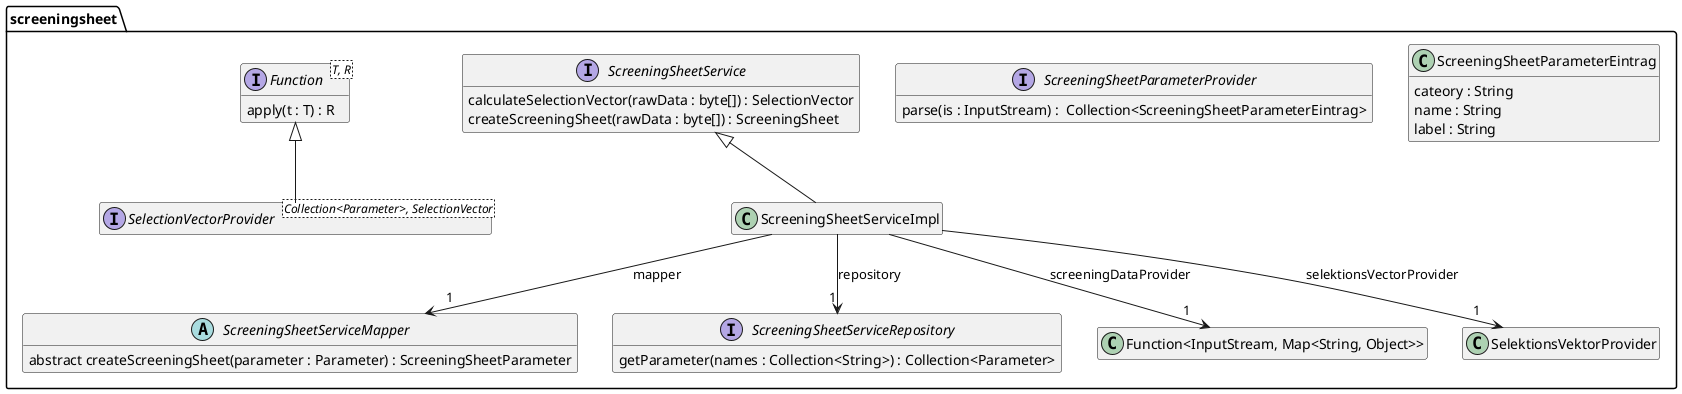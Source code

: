 @startuml Ebene3.png
hide empty members

package screeningsheet {
    class ScreeningSheetParameterEintrag {
        cateory : String
        name : String
        label : String
    }

    interface ScreeningSheetParameterProvider {
        parse(is : InputStream) :  Collection<ScreeningSheetParameterEintrag>
    }

    abstract class ScreeningSheetServiceMapper {
        abstract createScreeningSheet(parameter : Parameter) : ScreeningSheetParameter
    }

    interface ScreeningSheetService {
        calculateSelectionVector(rawData : byte[]) : SelectionVector
        createScreeningSheet(rawData : byte[]) : ScreeningSheet
    }

    interface ScreeningSheetServiceRepository {
        getParameter(names : Collection<String>) : Collection<Parameter>
    }

    interface "Function<T, R>" as Function{
        apply(t : T) : R
    }
    interface SelectionVectorProvider<Collection<Parameter>, SelectionVector> {
    }
    Function <|-- SelectionVectorProvider


    class ScreeningSheetServiceImpl {
    }
    ScreeningSheetService <|-- ScreeningSheetServiceImpl
    ScreeningSheetServiceImpl --> "1" ScreeningSheetServiceMapper : mapper
    ScreeningSheetServiceImpl --> "1" ScreeningSheetServiceRepository : repository
    ScreeningSheetServiceImpl --> "1" "Function<InputStream, Map<String, Object>>"  : screeningDataProvider
    ScreeningSheetServiceImpl --> "1" SelektionsVektorProvider : selektionsVectorProvider




}
@enduml